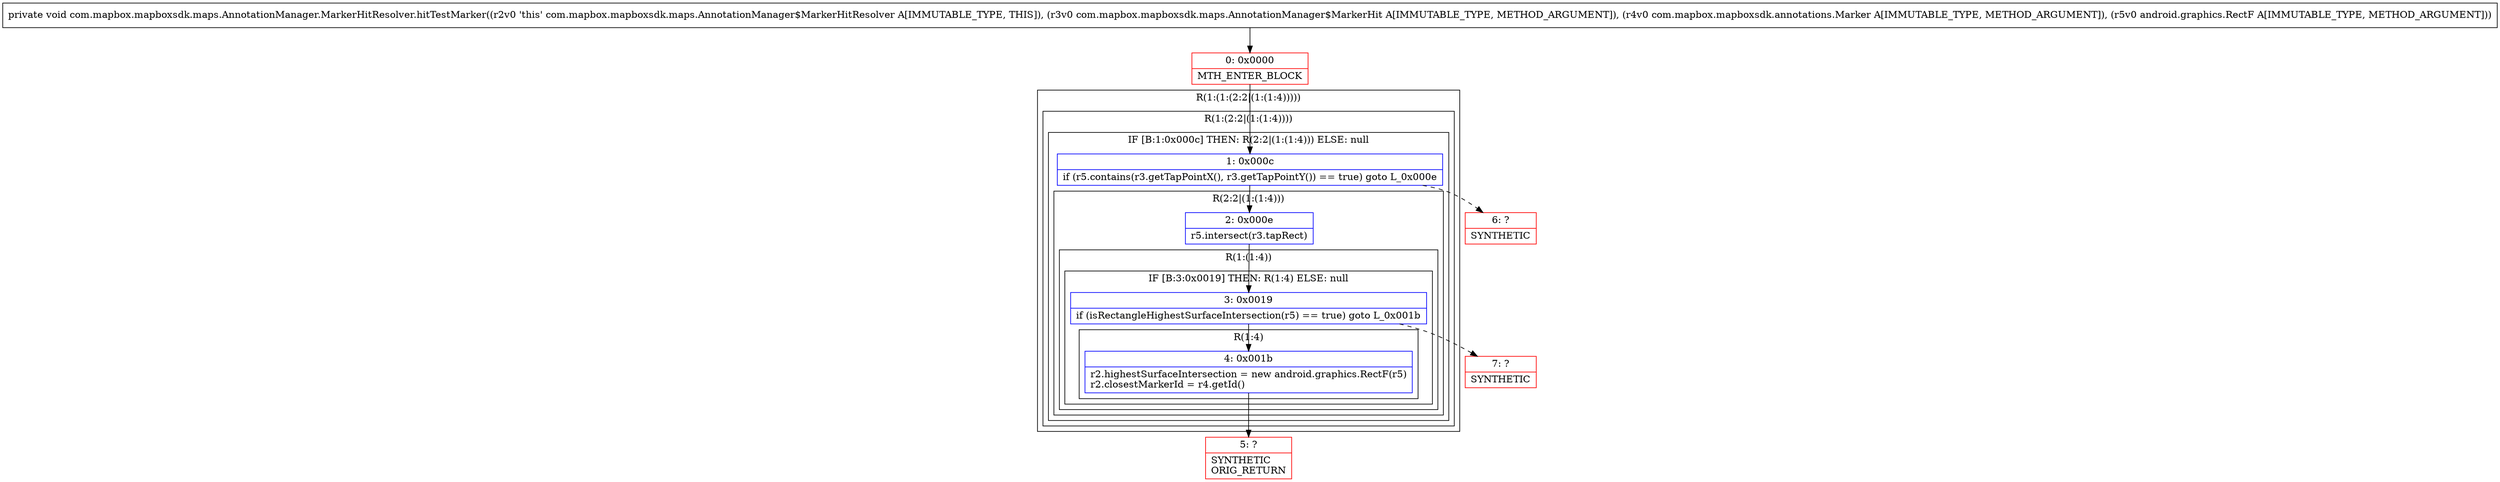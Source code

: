 digraph "CFG forcom.mapbox.mapboxsdk.maps.AnnotationManager.MarkerHitResolver.hitTestMarker(Lcom\/mapbox\/mapboxsdk\/maps\/AnnotationManager$MarkerHit;Lcom\/mapbox\/mapboxsdk\/annotations\/Marker;Landroid\/graphics\/RectF;)V" {
subgraph cluster_Region_2004858653 {
label = "R(1:(1:(2:2|(1:(1:4)))))";
node [shape=record,color=blue];
subgraph cluster_Region_468365541 {
label = "R(1:(2:2|(1:(1:4))))";
node [shape=record,color=blue];
subgraph cluster_IfRegion_906234063 {
label = "IF [B:1:0x000c] THEN: R(2:2|(1:(1:4))) ELSE: null";
node [shape=record,color=blue];
Node_1 [shape=record,label="{1\:\ 0x000c|if (r5.contains(r3.getTapPointX(), r3.getTapPointY()) == true) goto L_0x000e\l}"];
subgraph cluster_Region_539284700 {
label = "R(2:2|(1:(1:4)))";
node [shape=record,color=blue];
Node_2 [shape=record,label="{2\:\ 0x000e|r5.intersect(r3.tapRect)\l}"];
subgraph cluster_Region_711547034 {
label = "R(1:(1:4))";
node [shape=record,color=blue];
subgraph cluster_IfRegion_1682614442 {
label = "IF [B:3:0x0019] THEN: R(1:4) ELSE: null";
node [shape=record,color=blue];
Node_3 [shape=record,label="{3\:\ 0x0019|if (isRectangleHighestSurfaceIntersection(r5) == true) goto L_0x001b\l}"];
subgraph cluster_Region_1922995868 {
label = "R(1:4)";
node [shape=record,color=blue];
Node_4 [shape=record,label="{4\:\ 0x001b|r2.highestSurfaceIntersection = new android.graphics.RectF(r5)\lr2.closestMarkerId = r4.getId()\l}"];
}
}
}
}
}
}
}
Node_0 [shape=record,color=red,label="{0\:\ 0x0000|MTH_ENTER_BLOCK\l}"];
Node_5 [shape=record,color=red,label="{5\:\ ?|SYNTHETIC\lORIG_RETURN\l}"];
Node_6 [shape=record,color=red,label="{6\:\ ?|SYNTHETIC\l}"];
Node_7 [shape=record,color=red,label="{7\:\ ?|SYNTHETIC\l}"];
MethodNode[shape=record,label="{private void com.mapbox.mapboxsdk.maps.AnnotationManager.MarkerHitResolver.hitTestMarker((r2v0 'this' com.mapbox.mapboxsdk.maps.AnnotationManager$MarkerHitResolver A[IMMUTABLE_TYPE, THIS]), (r3v0 com.mapbox.mapboxsdk.maps.AnnotationManager$MarkerHit A[IMMUTABLE_TYPE, METHOD_ARGUMENT]), (r4v0 com.mapbox.mapboxsdk.annotations.Marker A[IMMUTABLE_TYPE, METHOD_ARGUMENT]), (r5v0 android.graphics.RectF A[IMMUTABLE_TYPE, METHOD_ARGUMENT])) }"];
MethodNode -> Node_0;
Node_1 -> Node_2;
Node_1 -> Node_6[style=dashed];
Node_2 -> Node_3;
Node_3 -> Node_4;
Node_3 -> Node_7[style=dashed];
Node_4 -> Node_5;
Node_0 -> Node_1;
}

